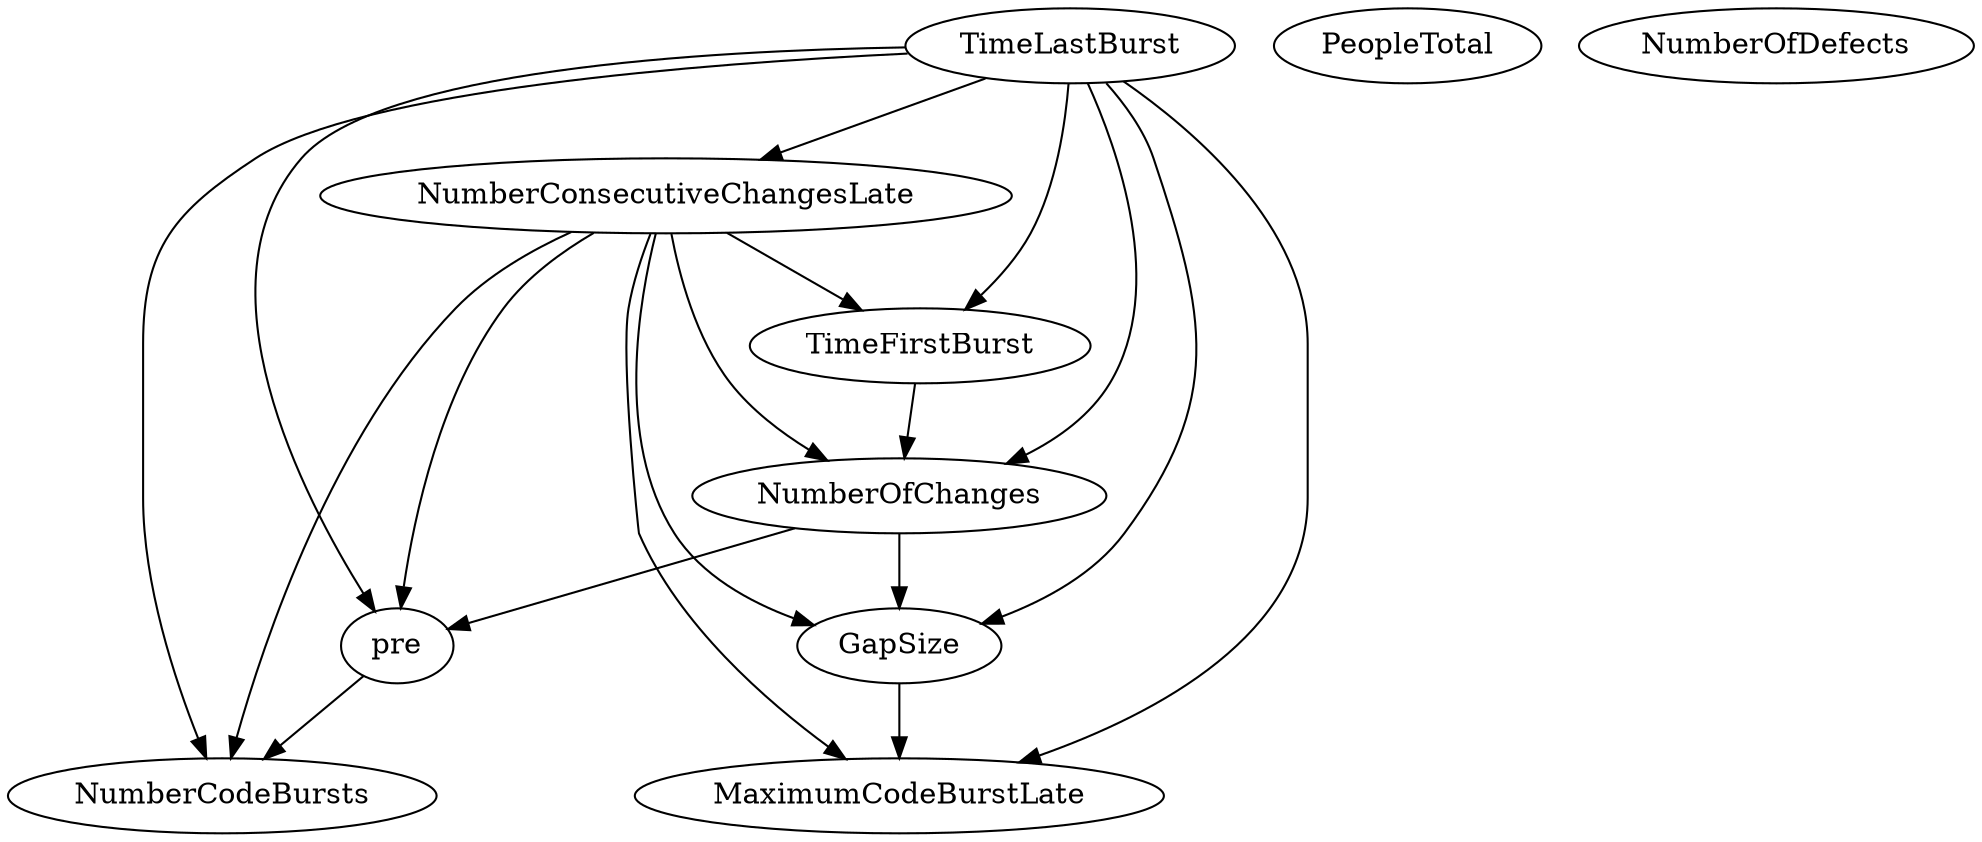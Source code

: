 digraph {
   NumberConsecutiveChangesLate;
   PeopleTotal;
   NumberOfDefects;
   pre;
   GapSize;
   MaximumCodeBurstLate;
   TimeFirstBurst;
   TimeLastBurst;
   NumberCodeBursts;
   NumberOfChanges;
   NumberConsecutiveChangesLate -> pre;
   NumberConsecutiveChangesLate -> GapSize;
   NumberConsecutiveChangesLate -> MaximumCodeBurstLate;
   NumberConsecutiveChangesLate -> TimeFirstBurst;
   NumberConsecutiveChangesLate -> NumberCodeBursts;
   NumberConsecutiveChangesLate -> NumberOfChanges;
   pre -> NumberCodeBursts;
   GapSize -> MaximumCodeBurstLate;
   TimeFirstBurst -> NumberOfChanges;
   TimeLastBurst -> NumberConsecutiveChangesLate;
   TimeLastBurst -> pre;
   TimeLastBurst -> GapSize;
   TimeLastBurst -> MaximumCodeBurstLate;
   TimeLastBurst -> TimeFirstBurst;
   TimeLastBurst -> NumberCodeBursts;
   TimeLastBurst -> NumberOfChanges;
   NumberOfChanges -> pre;
   NumberOfChanges -> GapSize;
}
